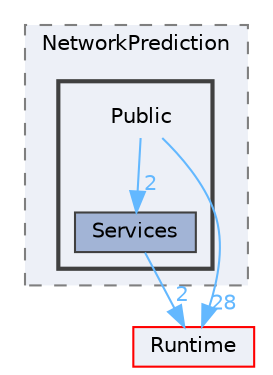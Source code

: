 digraph "Public"
{
 // INTERACTIVE_SVG=YES
 // LATEX_PDF_SIZE
  bgcolor="transparent";
  edge [fontname=Helvetica,fontsize=10,labelfontname=Helvetica,labelfontsize=10];
  node [fontname=Helvetica,fontsize=10,shape=box,height=0.2,width=0.4];
  compound=true
  subgraph clusterdir_30d3e79bfc4be210b3423972cb318956 {
    graph [ bgcolor="#edf0f7", pencolor="grey50", label="NetworkPrediction", fontname=Helvetica,fontsize=10 style="filled,dashed", URL="dir_30d3e79bfc4be210b3423972cb318956.html",tooltip=""]
  subgraph clusterdir_aafc3659998fc33f1ae58d33d154c5ed {
    graph [ bgcolor="#edf0f7", pencolor="grey25", label="", fontname=Helvetica,fontsize=10 style="filled,bold", URL="dir_aafc3659998fc33f1ae58d33d154c5ed.html",tooltip=""]
    dir_aafc3659998fc33f1ae58d33d154c5ed [shape=plaintext, label="Public"];
  dir_6ab9c7e74c363ca059ef25e944dfe8c2 [label="Services", fillcolor="#a2b4d6", color="grey25", style="filled", URL="dir_6ab9c7e74c363ca059ef25e944dfe8c2.html",tooltip=""];
  }
  }
  dir_7536b172fbd480bfd146a1b1acd6856b [label="Runtime", fillcolor="#edf0f7", color="red", style="filled", URL="dir_7536b172fbd480bfd146a1b1acd6856b.html",tooltip=""];
  dir_aafc3659998fc33f1ae58d33d154c5ed->dir_6ab9c7e74c363ca059ef25e944dfe8c2 [headlabel="2", labeldistance=1.5 headhref="dir_000902_001021.html" href="dir_000902_001021.html" color="steelblue1" fontcolor="steelblue1"];
  dir_aafc3659998fc33f1ae58d33d154c5ed->dir_7536b172fbd480bfd146a1b1acd6856b [headlabel="28", labeldistance=1.5 headhref="dir_000902_000984.html" href="dir_000902_000984.html" color="steelblue1" fontcolor="steelblue1"];
  dir_6ab9c7e74c363ca059ef25e944dfe8c2->dir_7536b172fbd480bfd146a1b1acd6856b [headlabel="2", labeldistance=1.5 headhref="dir_001021_000984.html" href="dir_001021_000984.html" color="steelblue1" fontcolor="steelblue1"];
}
